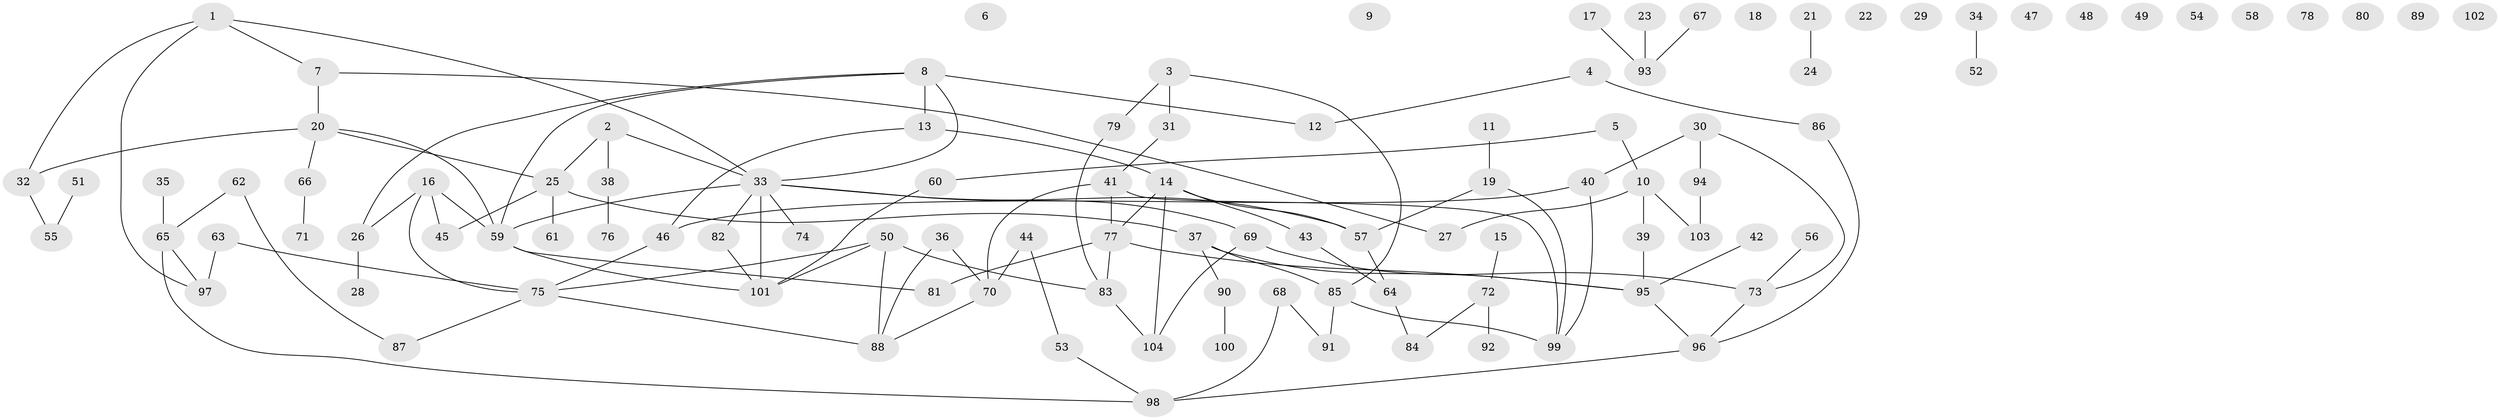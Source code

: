 // coarse degree distribution, {0: 0.4146341463414634, 1: 0.14634146341463414, 5: 0.04878048780487805, 2: 0.12195121951219512, 3: 0.07317073170731707, 6: 0.07317073170731707, 4: 0.0975609756097561, 9: 0.024390243902439025}
// Generated by graph-tools (version 1.1) at 2025/42/03/04/25 21:42:17]
// undirected, 104 vertices, 122 edges
graph export_dot {
graph [start="1"]
  node [color=gray90,style=filled];
  1;
  2;
  3;
  4;
  5;
  6;
  7;
  8;
  9;
  10;
  11;
  12;
  13;
  14;
  15;
  16;
  17;
  18;
  19;
  20;
  21;
  22;
  23;
  24;
  25;
  26;
  27;
  28;
  29;
  30;
  31;
  32;
  33;
  34;
  35;
  36;
  37;
  38;
  39;
  40;
  41;
  42;
  43;
  44;
  45;
  46;
  47;
  48;
  49;
  50;
  51;
  52;
  53;
  54;
  55;
  56;
  57;
  58;
  59;
  60;
  61;
  62;
  63;
  64;
  65;
  66;
  67;
  68;
  69;
  70;
  71;
  72;
  73;
  74;
  75;
  76;
  77;
  78;
  79;
  80;
  81;
  82;
  83;
  84;
  85;
  86;
  87;
  88;
  89;
  90;
  91;
  92;
  93;
  94;
  95;
  96;
  97;
  98;
  99;
  100;
  101;
  102;
  103;
  104;
  1 -- 7;
  1 -- 32;
  1 -- 33;
  1 -- 97;
  2 -- 25;
  2 -- 33;
  2 -- 38;
  3 -- 31;
  3 -- 79;
  3 -- 85;
  4 -- 12;
  4 -- 86;
  5 -- 10;
  5 -- 60;
  7 -- 20;
  7 -- 27;
  8 -- 12;
  8 -- 13;
  8 -- 26;
  8 -- 33;
  8 -- 59;
  10 -- 27;
  10 -- 39;
  10 -- 103;
  11 -- 19;
  13 -- 14;
  13 -- 46;
  14 -- 43;
  14 -- 57;
  14 -- 77;
  14 -- 104;
  15 -- 72;
  16 -- 26;
  16 -- 45;
  16 -- 59;
  16 -- 75;
  17 -- 93;
  19 -- 57;
  19 -- 99;
  20 -- 25;
  20 -- 32;
  20 -- 59;
  20 -- 66;
  21 -- 24;
  23 -- 93;
  25 -- 37;
  25 -- 45;
  25 -- 61;
  26 -- 28;
  30 -- 40;
  30 -- 73;
  30 -- 94;
  31 -- 41;
  32 -- 55;
  33 -- 57;
  33 -- 59;
  33 -- 69;
  33 -- 74;
  33 -- 82;
  33 -- 101;
  34 -- 52;
  35 -- 65;
  36 -- 70;
  36 -- 88;
  37 -- 85;
  37 -- 90;
  37 -- 95;
  38 -- 76;
  39 -- 95;
  40 -- 46;
  40 -- 99;
  41 -- 70;
  41 -- 77;
  41 -- 99;
  42 -- 95;
  43 -- 64;
  44 -- 53;
  44 -- 70;
  46 -- 75;
  50 -- 75;
  50 -- 83;
  50 -- 88;
  50 -- 101;
  51 -- 55;
  53 -- 98;
  56 -- 73;
  57 -- 64;
  59 -- 81;
  59 -- 101;
  60 -- 101;
  62 -- 65;
  62 -- 87;
  63 -- 75;
  63 -- 97;
  64 -- 84;
  65 -- 97;
  65 -- 98;
  66 -- 71;
  67 -- 93;
  68 -- 91;
  68 -- 98;
  69 -- 73;
  69 -- 104;
  70 -- 88;
  72 -- 84;
  72 -- 92;
  73 -- 96;
  75 -- 87;
  75 -- 88;
  77 -- 81;
  77 -- 83;
  77 -- 95;
  79 -- 83;
  82 -- 101;
  83 -- 104;
  85 -- 91;
  85 -- 99;
  86 -- 96;
  90 -- 100;
  94 -- 103;
  95 -- 96;
  96 -- 98;
}
